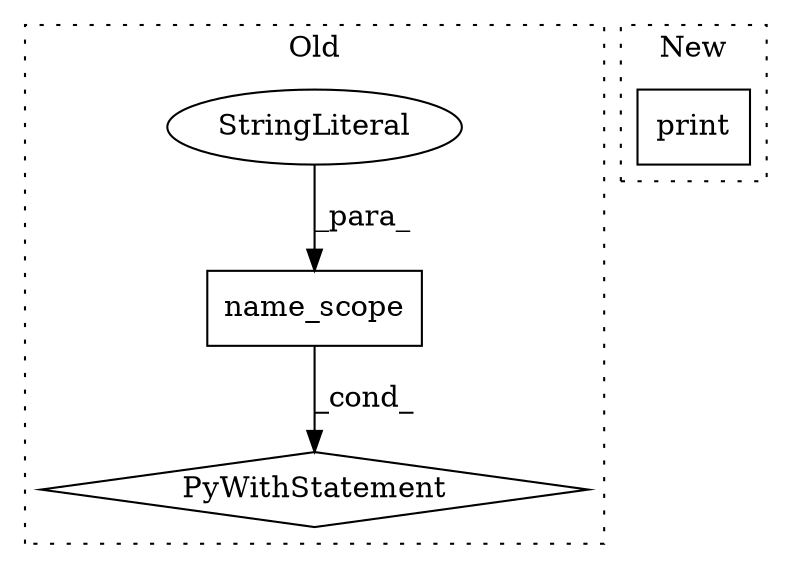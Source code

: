 digraph G {
subgraph cluster0 {
1 [label="name_scope" a="32" s="4149,4170" l="11,1" shape="box"];
3 [label="PyWithStatement" a="104" s="4128,4171" l="10,2" shape="diamond"];
4 [label="StringLiteral" a="45" s="4160" l="10" shape="ellipse"];
label = "Old";
style="dotted";
}
subgraph cluster1 {
2 [label="print" a="32" s="3697,3718" l="6,1" shape="box"];
label = "New";
style="dotted";
}
1 -> 3 [label="_cond_"];
4 -> 1 [label="_para_"];
}